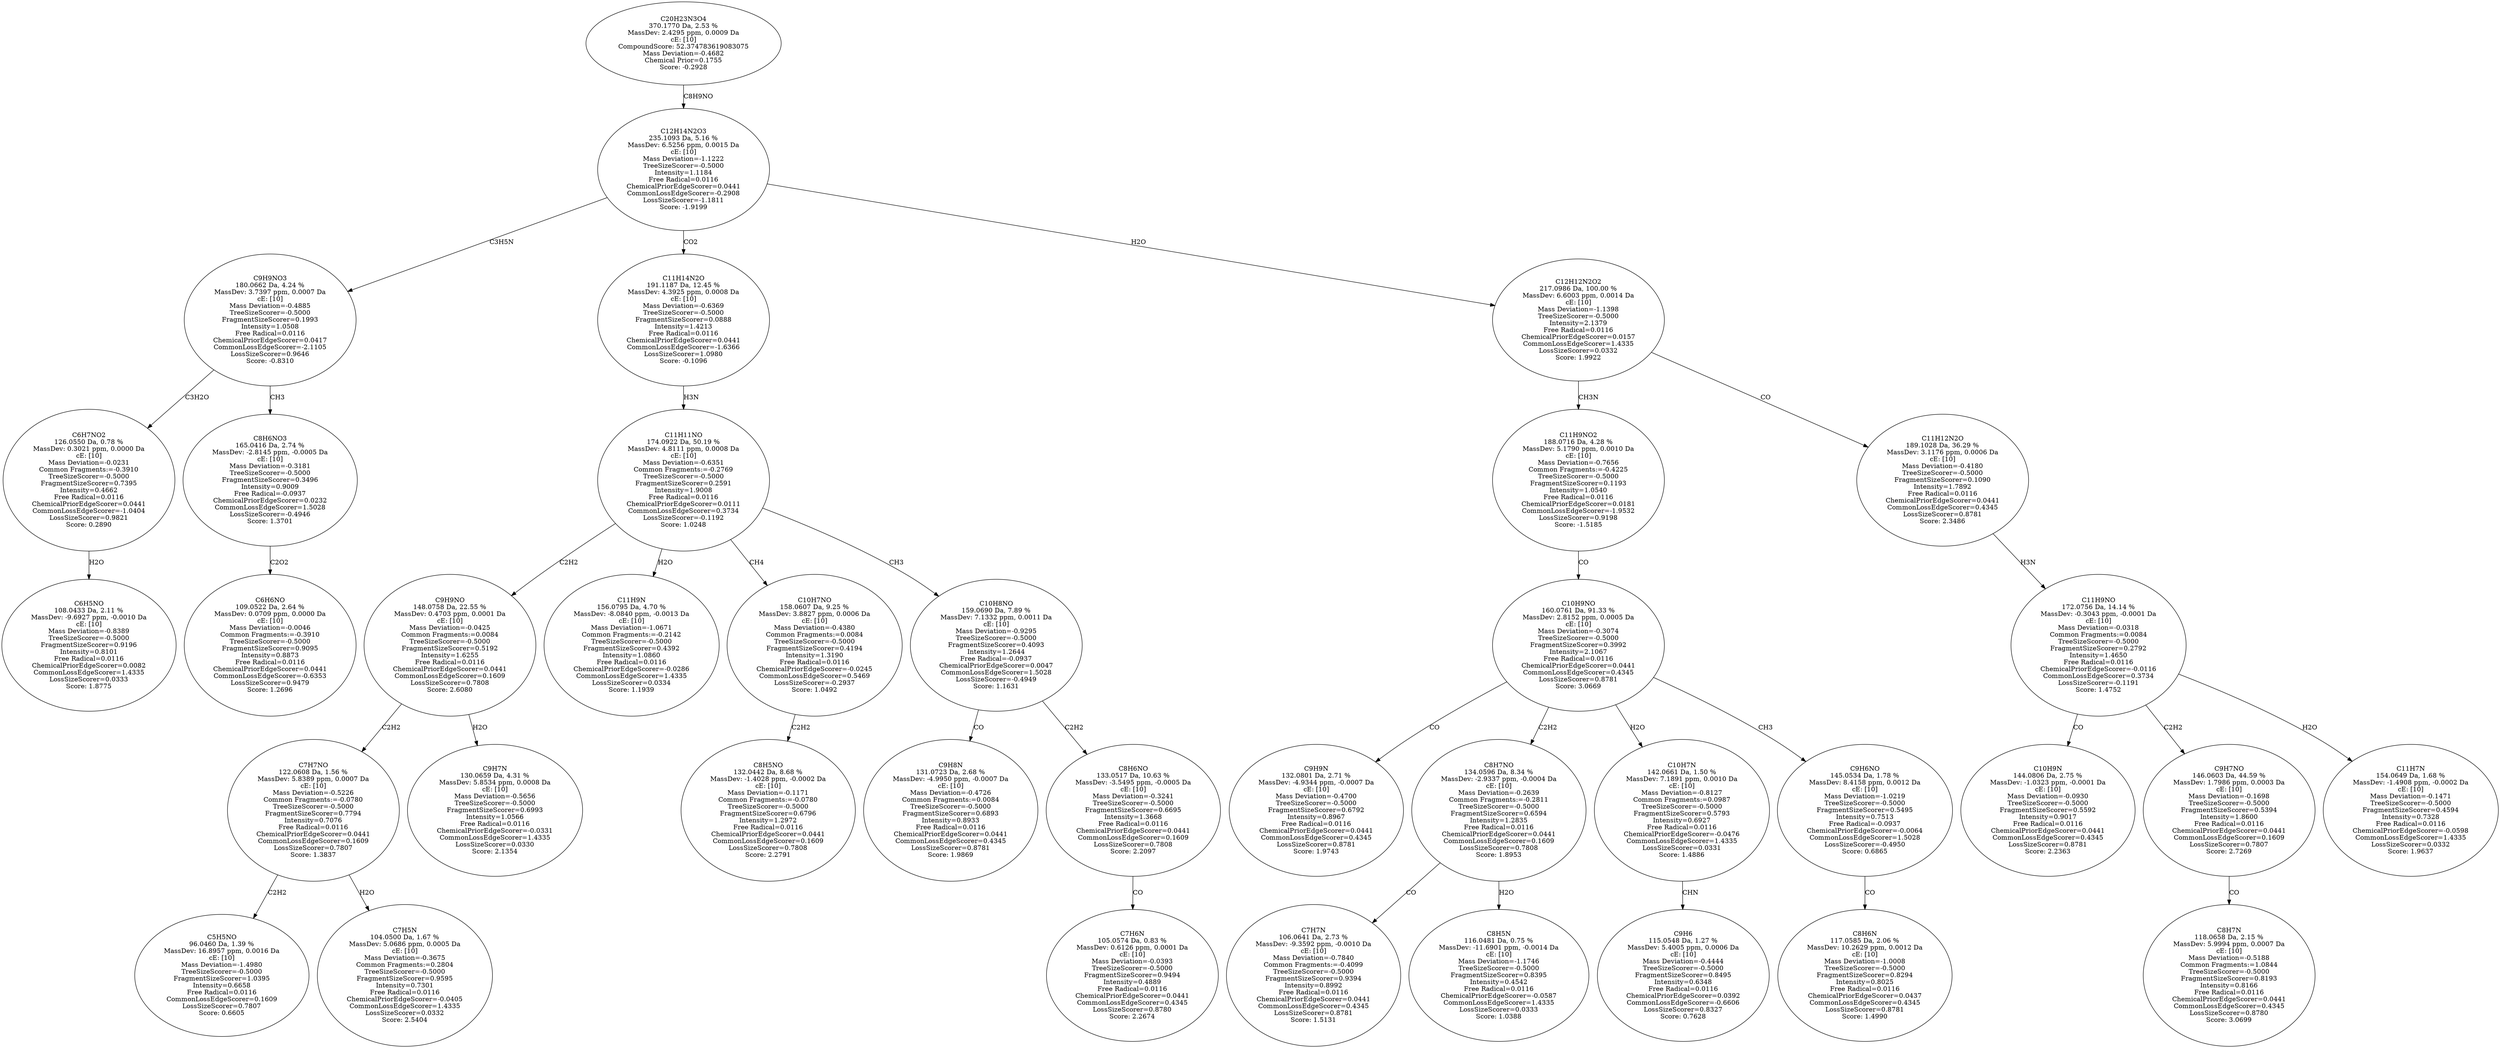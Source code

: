 strict digraph {
v1 [label="C6H5NO\n108.0433 Da, 2.11 %\nMassDev: -9.6927 ppm, -0.0010 Da\ncE: [10]\nMass Deviation=-0.8389\nTreeSizeScorer=-0.5000\nFragmentSizeScorer=0.9196\nIntensity=0.8101\nFree Radical=0.0116\nChemicalPriorEdgeScorer=0.0082\nCommonLossEdgeScorer=1.4335\nLossSizeScorer=0.0333\nScore: 1.8775"];
v2 [label="C6H7NO2\n126.0550 Da, 0.78 %\nMassDev: 0.3021 ppm, 0.0000 Da\ncE: [10]\nMass Deviation=-0.0231\nCommon Fragments:=-0.3910\nTreeSizeScorer=-0.5000\nFragmentSizeScorer=0.7395\nIntensity=0.4662\nFree Radical=0.0116\nChemicalPriorEdgeScorer=0.0441\nCommonLossEdgeScorer=-1.0404\nLossSizeScorer=0.9821\nScore: 0.2890"];
v3 [label="C6H6NO\n109.0522 Da, 2.64 %\nMassDev: 0.0709 ppm, 0.0000 Da\ncE: [10]\nMass Deviation=-0.0046\nCommon Fragments:=-0.3910\nTreeSizeScorer=-0.5000\nFragmentSizeScorer=0.9095\nIntensity=0.8873\nFree Radical=0.0116\nChemicalPriorEdgeScorer=0.0441\nCommonLossEdgeScorer=-0.6353\nLossSizeScorer=0.9479\nScore: 1.2696"];
v4 [label="C8H6NO3\n165.0416 Da, 2.74 %\nMassDev: -2.8145 ppm, -0.0005 Da\ncE: [10]\nMass Deviation=-0.3181\nTreeSizeScorer=-0.5000\nFragmentSizeScorer=0.3496\nIntensity=0.9009\nFree Radical=-0.0937\nChemicalPriorEdgeScorer=0.0232\nCommonLossEdgeScorer=1.5028\nLossSizeScorer=-0.4946\nScore: 1.3701"];
v5 [label="C9H9NO3\n180.0662 Da, 4.24 %\nMassDev: 3.7397 ppm, 0.0007 Da\ncE: [10]\nMass Deviation=-0.4885\nTreeSizeScorer=-0.5000\nFragmentSizeScorer=0.1993\nIntensity=1.0508\nFree Radical=0.0116\nChemicalPriorEdgeScorer=0.0417\nCommonLossEdgeScorer=-2.1105\nLossSizeScorer=0.9646\nScore: -0.8310"];
v6 [label="C5H5NO\n96.0460 Da, 1.39 %\nMassDev: 16.8957 ppm, 0.0016 Da\ncE: [10]\nMass Deviation=-1.4980\nTreeSizeScorer=-0.5000\nFragmentSizeScorer=1.0395\nIntensity=0.6658\nFree Radical=0.0116\nCommonLossEdgeScorer=0.1609\nLossSizeScorer=0.7807\nScore: 0.6605"];
v7 [label="C7H5N\n104.0500 Da, 1.67 %\nMassDev: 5.0686 ppm, 0.0005 Da\ncE: [10]\nMass Deviation=-0.3675\nCommon Fragments:=0.2804\nTreeSizeScorer=-0.5000\nFragmentSizeScorer=0.9595\nIntensity=0.7301\nFree Radical=0.0116\nChemicalPriorEdgeScorer=-0.0405\nCommonLossEdgeScorer=1.4335\nLossSizeScorer=0.0332\nScore: 2.5404"];
v8 [label="C7H7NO\n122.0608 Da, 1.56 %\nMassDev: 5.8389 ppm, 0.0007 Da\ncE: [10]\nMass Deviation=-0.5226\nCommon Fragments:=-0.0780\nTreeSizeScorer=-0.5000\nFragmentSizeScorer=0.7794\nIntensity=0.7076\nFree Radical=0.0116\nChemicalPriorEdgeScorer=0.0441\nCommonLossEdgeScorer=0.1609\nLossSizeScorer=0.7807\nScore: 1.3837"];
v9 [label="C9H7N\n130.0659 Da, 4.31 %\nMassDev: 5.8534 ppm, 0.0008 Da\ncE: [10]\nMass Deviation=-0.5656\nTreeSizeScorer=-0.5000\nFragmentSizeScorer=0.6993\nIntensity=1.0566\nFree Radical=0.0116\nChemicalPriorEdgeScorer=-0.0331\nCommonLossEdgeScorer=1.4335\nLossSizeScorer=0.0330\nScore: 2.1354"];
v10 [label="C9H9NO\n148.0758 Da, 22.55 %\nMassDev: 0.4703 ppm, 0.0001 Da\ncE: [10]\nMass Deviation=-0.0425\nCommon Fragments:=0.0084\nTreeSizeScorer=-0.5000\nFragmentSizeScorer=0.5192\nIntensity=1.6255\nFree Radical=0.0116\nChemicalPriorEdgeScorer=0.0441\nCommonLossEdgeScorer=0.1609\nLossSizeScorer=0.7808\nScore: 2.6080"];
v11 [label="C11H9N\n156.0795 Da, 4.70 %\nMassDev: -8.0840 ppm, -0.0013 Da\ncE: [10]\nMass Deviation=-1.0671\nCommon Fragments:=-0.2142\nTreeSizeScorer=-0.5000\nFragmentSizeScorer=0.4392\nIntensity=1.0860\nFree Radical=0.0116\nChemicalPriorEdgeScorer=-0.0286\nCommonLossEdgeScorer=1.4335\nLossSizeScorer=0.0334\nScore: 1.1939"];
v12 [label="C8H5NO\n132.0442 Da, 8.68 %\nMassDev: -1.4028 ppm, -0.0002 Da\ncE: [10]\nMass Deviation=-0.1171\nCommon Fragments:=-0.0780\nTreeSizeScorer=-0.5000\nFragmentSizeScorer=0.6796\nIntensity=1.2972\nFree Radical=0.0116\nChemicalPriorEdgeScorer=0.0441\nCommonLossEdgeScorer=0.1609\nLossSizeScorer=0.7808\nScore: 2.2791"];
v13 [label="C10H7NO\n158.0607 Da, 9.25 %\nMassDev: 3.8827 ppm, 0.0006 Da\ncE: [10]\nMass Deviation=-0.4380\nCommon Fragments:=0.0084\nTreeSizeScorer=-0.5000\nFragmentSizeScorer=0.4194\nIntensity=1.3190\nFree Radical=0.0116\nChemicalPriorEdgeScorer=-0.0245\nCommonLossEdgeScorer=0.5469\nLossSizeScorer=-0.2937\nScore: 1.0492"];
v14 [label="C9H8N\n131.0723 Da, 2.68 %\nMassDev: -4.9950 ppm, -0.0007 Da\ncE: [10]\nMass Deviation=-0.4726\nCommon Fragments:=0.0084\nTreeSizeScorer=-0.5000\nFragmentSizeScorer=0.6893\nIntensity=0.8933\nFree Radical=0.0116\nChemicalPriorEdgeScorer=0.0441\nCommonLossEdgeScorer=0.4345\nLossSizeScorer=0.8781\nScore: 1.9869"];
v15 [label="C7H6N\n105.0574 Da, 0.83 %\nMassDev: 0.6126 ppm, 0.0001 Da\ncE: [10]\nMass Deviation=-0.0393\nTreeSizeScorer=-0.5000\nFragmentSizeScorer=0.9494\nIntensity=0.4889\nFree Radical=0.0116\nChemicalPriorEdgeScorer=0.0441\nCommonLossEdgeScorer=0.4345\nLossSizeScorer=0.8780\nScore: 2.2674"];
v16 [label="C8H6NO\n133.0517 Da, 10.63 %\nMassDev: -3.5495 ppm, -0.0005 Da\ncE: [10]\nMass Deviation=-0.3241\nTreeSizeScorer=-0.5000\nFragmentSizeScorer=0.6695\nIntensity=1.3668\nFree Radical=0.0116\nChemicalPriorEdgeScorer=0.0441\nCommonLossEdgeScorer=0.1609\nLossSizeScorer=0.7808\nScore: 2.2097"];
v17 [label="C10H8NO\n159.0690 Da, 7.89 %\nMassDev: 7.1332 ppm, 0.0011 Da\ncE: [10]\nMass Deviation=-0.9295\nTreeSizeScorer=-0.5000\nFragmentSizeScorer=0.4093\nIntensity=1.2644\nFree Radical=-0.0937\nChemicalPriorEdgeScorer=0.0047\nCommonLossEdgeScorer=1.5028\nLossSizeScorer=-0.4949\nScore: 1.1631"];
v18 [label="C11H11NO\n174.0922 Da, 50.19 %\nMassDev: 4.8111 ppm, 0.0008 Da\ncE: [10]\nMass Deviation=-0.6351\nCommon Fragments:=-0.2769\nTreeSizeScorer=-0.5000\nFragmentSizeScorer=0.2591\nIntensity=1.9008\nFree Radical=0.0116\nChemicalPriorEdgeScorer=0.0111\nCommonLossEdgeScorer=0.3734\nLossSizeScorer=-0.1192\nScore: 1.0248"];
v19 [label="C11H14N2O\n191.1187 Da, 12.45 %\nMassDev: 4.3925 ppm, 0.0008 Da\ncE: [10]\nMass Deviation=-0.6369\nTreeSizeScorer=-0.5000\nFragmentSizeScorer=0.0888\nIntensity=1.4213\nFree Radical=0.0116\nChemicalPriorEdgeScorer=0.0441\nCommonLossEdgeScorer=-1.6366\nLossSizeScorer=1.0980\nScore: -0.1096"];
v20 [label="C9H9N\n132.0801 Da, 2.71 %\nMassDev: -4.9344 ppm, -0.0007 Da\ncE: [10]\nMass Deviation=-0.4700\nTreeSizeScorer=-0.5000\nFragmentSizeScorer=0.6792\nIntensity=0.8967\nFree Radical=0.0116\nChemicalPriorEdgeScorer=0.0441\nCommonLossEdgeScorer=0.4345\nLossSizeScorer=0.8781\nScore: 1.9743"];
v21 [label="C7H7N\n106.0641 Da, 2.73 %\nMassDev: -9.3592 ppm, -0.0010 Da\ncE: [10]\nMass Deviation=-0.7840\nCommon Fragments:=-0.4099\nTreeSizeScorer=-0.5000\nFragmentSizeScorer=0.9394\nIntensity=0.8992\nFree Radical=0.0116\nChemicalPriorEdgeScorer=0.0441\nCommonLossEdgeScorer=0.4345\nLossSizeScorer=0.8781\nScore: 1.5131"];
v22 [label="C8H5N\n116.0481 Da, 0.75 %\nMassDev: -11.6901 ppm, -0.0014 Da\ncE: [10]\nMass Deviation=-1.1746\nTreeSizeScorer=-0.5000\nFragmentSizeScorer=0.8395\nIntensity=0.4542\nFree Radical=0.0116\nChemicalPriorEdgeScorer=-0.0587\nCommonLossEdgeScorer=1.4335\nLossSizeScorer=0.0333\nScore: 1.0388"];
v23 [label="C8H7NO\n134.0596 Da, 8.34 %\nMassDev: -2.9337 ppm, -0.0004 Da\ncE: [10]\nMass Deviation=-0.2639\nCommon Fragments:=-0.2811\nTreeSizeScorer=-0.5000\nFragmentSizeScorer=0.6594\nIntensity=1.2835\nFree Radical=0.0116\nChemicalPriorEdgeScorer=0.0441\nCommonLossEdgeScorer=0.1609\nLossSizeScorer=0.7808\nScore: 1.8953"];
v24 [label="C9H6\n115.0548 Da, 1.27 %\nMassDev: 5.4005 ppm, 0.0006 Da\ncE: [10]\nMass Deviation=-0.4444\nTreeSizeScorer=-0.5000\nFragmentSizeScorer=0.8495\nIntensity=0.6348\nFree Radical=0.0116\nChemicalPriorEdgeScorer=0.0392\nCommonLossEdgeScorer=-0.6606\nLossSizeScorer=0.8327\nScore: 0.7628"];
v25 [label="C10H7N\n142.0661 Da, 1.50 %\nMassDev: 7.1891 ppm, 0.0010 Da\ncE: [10]\nMass Deviation=-0.8127\nCommon Fragments:=0.0987\nTreeSizeScorer=-0.5000\nFragmentSizeScorer=0.5793\nIntensity=0.6927\nFree Radical=0.0116\nChemicalPriorEdgeScorer=-0.0476\nCommonLossEdgeScorer=1.4335\nLossSizeScorer=0.0331\nScore: 1.4886"];
v26 [label="C8H6N\n117.0585 Da, 2.06 %\nMassDev: 10.2629 ppm, 0.0012 Da\ncE: [10]\nMass Deviation=-1.0008\nTreeSizeScorer=-0.5000\nFragmentSizeScorer=0.8294\nIntensity=0.8025\nFree Radical=0.0116\nChemicalPriorEdgeScorer=0.0437\nCommonLossEdgeScorer=0.4345\nLossSizeScorer=0.8781\nScore: 1.4990"];
v27 [label="C9H6NO\n145.0534 Da, 1.78 %\nMassDev: 8.4158 ppm, 0.0012 Da\ncE: [10]\nMass Deviation=-1.0219\nTreeSizeScorer=-0.5000\nFragmentSizeScorer=0.5495\nIntensity=0.7513\nFree Radical=-0.0937\nChemicalPriorEdgeScorer=-0.0064\nCommonLossEdgeScorer=1.5028\nLossSizeScorer=-0.4950\nScore: 0.6865"];
v28 [label="C10H9NO\n160.0761 Da, 91.33 %\nMassDev: 2.8152 ppm, 0.0005 Da\ncE: [10]\nMass Deviation=-0.3074\nTreeSizeScorer=-0.5000\nFragmentSizeScorer=0.3992\nIntensity=2.1067\nFree Radical=0.0116\nChemicalPriorEdgeScorer=0.0441\nCommonLossEdgeScorer=0.4345\nLossSizeScorer=0.8781\nScore: 3.0669"];
v29 [label="C11H9NO2\n188.0716 Da, 4.28 %\nMassDev: 5.1790 ppm, 0.0010 Da\ncE: [10]\nMass Deviation=-0.7656\nCommon Fragments:=-0.4225\nTreeSizeScorer=-0.5000\nFragmentSizeScorer=0.1193\nIntensity=1.0540\nFree Radical=0.0116\nChemicalPriorEdgeScorer=0.0181\nCommonLossEdgeScorer=-1.9532\nLossSizeScorer=0.9198\nScore: -1.5185"];
v30 [label="C10H9N\n144.0806 Da, 2.75 %\nMassDev: -1.0323 ppm, -0.0001 Da\ncE: [10]\nMass Deviation=-0.0930\nTreeSizeScorer=-0.5000\nFragmentSizeScorer=0.5592\nIntensity=0.9017\nFree Radical=0.0116\nChemicalPriorEdgeScorer=0.0441\nCommonLossEdgeScorer=0.4345\nLossSizeScorer=0.8781\nScore: 2.2363"];
v31 [label="C8H7N\n118.0658 Da, 2.15 %\nMassDev: 5.9994 ppm, 0.0007 Da\ncE: [10]\nMass Deviation=-0.5188\nCommon Fragments:=1.0844\nTreeSizeScorer=-0.5000\nFragmentSizeScorer=0.8193\nIntensity=0.8166\nFree Radical=0.0116\nChemicalPriorEdgeScorer=0.0441\nCommonLossEdgeScorer=0.4345\nLossSizeScorer=0.8780\nScore: 3.0699"];
v32 [label="C9H7NO\n146.0603 Da, 44.59 %\nMassDev: 1.7986 ppm, 0.0003 Da\ncE: [10]\nMass Deviation=-0.1698\nTreeSizeScorer=-0.5000\nFragmentSizeScorer=0.5394\nIntensity=1.8600\nFree Radical=0.0116\nChemicalPriorEdgeScorer=0.0441\nCommonLossEdgeScorer=0.1609\nLossSizeScorer=0.7807\nScore: 2.7269"];
v33 [label="C11H7N\n154.0649 Da, 1.68 %\nMassDev: -1.4908 ppm, -0.0002 Da\ncE: [10]\nMass Deviation=-0.1471\nTreeSizeScorer=-0.5000\nFragmentSizeScorer=0.4594\nIntensity=0.7328\nFree Radical=0.0116\nChemicalPriorEdgeScorer=-0.0598\nCommonLossEdgeScorer=1.4335\nLossSizeScorer=0.0332\nScore: 1.9637"];
v34 [label="C11H9NO\n172.0756 Da, 14.14 %\nMassDev: -0.3043 ppm, -0.0001 Da\ncE: [10]\nMass Deviation=-0.0318\nCommon Fragments:=0.0084\nTreeSizeScorer=-0.5000\nFragmentSizeScorer=0.2792\nIntensity=1.4650\nFree Radical=0.0116\nChemicalPriorEdgeScorer=-0.0116\nCommonLossEdgeScorer=0.3734\nLossSizeScorer=-0.1191\nScore: 1.4752"];
v35 [label="C11H12N2O\n189.1028 Da, 36.29 %\nMassDev: 3.1176 ppm, 0.0006 Da\ncE: [10]\nMass Deviation=-0.4180\nTreeSizeScorer=-0.5000\nFragmentSizeScorer=0.1090\nIntensity=1.7892\nFree Radical=0.0116\nChemicalPriorEdgeScorer=0.0441\nCommonLossEdgeScorer=0.4345\nLossSizeScorer=0.8781\nScore: 2.3486"];
v36 [label="C12H12N2O2\n217.0986 Da, 100.00 %\nMassDev: 6.6003 ppm, 0.0014 Da\ncE: [10]\nMass Deviation=-1.1398\nTreeSizeScorer=-0.5000\nIntensity=2.1379\nFree Radical=0.0116\nChemicalPriorEdgeScorer=0.0157\nCommonLossEdgeScorer=1.4335\nLossSizeScorer=0.0332\nScore: 1.9922"];
v37 [label="C12H14N2O3\n235.1093 Da, 5.16 %\nMassDev: 6.5256 ppm, 0.0015 Da\ncE: [10]\nMass Deviation=-1.1222\nTreeSizeScorer=-0.5000\nIntensity=1.1184\nFree Radical=0.0116\nChemicalPriorEdgeScorer=0.0441\nCommonLossEdgeScorer=-0.2908\nLossSizeScorer=-1.1811\nScore: -1.9199"];
v38 [label="C20H23N3O4\n370.1770 Da, 2.53 %\nMassDev: 2.4295 ppm, 0.0009 Da\ncE: [10]\nCompoundScore: 52.374783619083075\nMass Deviation=-0.4682\nChemical Prior=0.1755\nScore: -0.2928"];
v2 -> v1 [label="H2O"];
v5 -> v2 [label="C3H2O"];
v4 -> v3 [label="C2O2"];
v5 -> v4 [label="CH3"];
v37 -> v5 [label="C3H5N"];
v8 -> v6 [label="C2H2"];
v8 -> v7 [label="H2O"];
v10 -> v8 [label="C2H2"];
v10 -> v9 [label="H2O"];
v18 -> v10 [label="C2H2"];
v18 -> v11 [label="H2O"];
v13 -> v12 [label="C2H2"];
v18 -> v13 [label="CH4"];
v17 -> v14 [label="CO"];
v16 -> v15 [label="CO"];
v17 -> v16 [label="C2H2"];
v18 -> v17 [label="CH3"];
v19 -> v18 [label="H3N"];
v37 -> v19 [label="CO2"];
v28 -> v20 [label="CO"];
v23 -> v21 [label="CO"];
v23 -> v22 [label="H2O"];
v28 -> v23 [label="C2H2"];
v25 -> v24 [label="CHN"];
v28 -> v25 [label="H2O"];
v27 -> v26 [label="CO"];
v28 -> v27 [label="CH3"];
v29 -> v28 [label="CO"];
v36 -> v29 [label="CH3N"];
v34 -> v30 [label="CO"];
v32 -> v31 [label="CO"];
v34 -> v32 [label="C2H2"];
v34 -> v33 [label="H2O"];
v35 -> v34 [label="H3N"];
v36 -> v35 [label="CO"];
v37 -> v36 [label="H2O"];
v38 -> v37 [label="C8H9NO"];
}